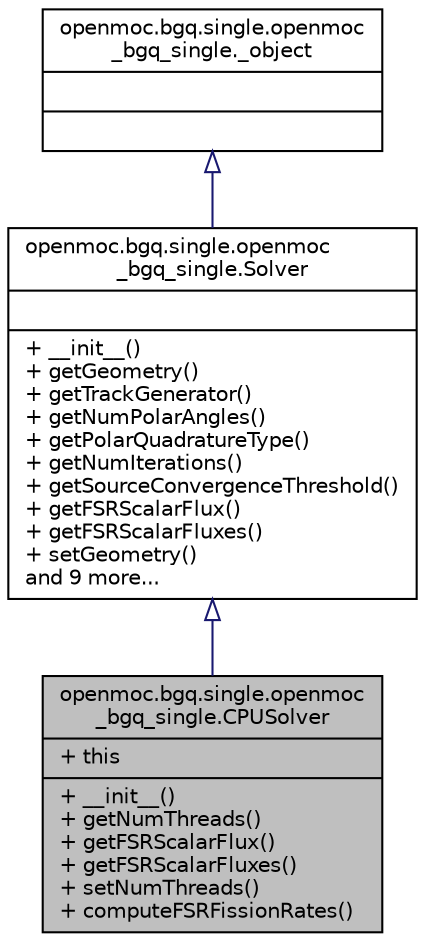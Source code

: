 digraph "openmoc.bgq.single.openmoc_bgq_single.CPUSolver"
{
  edge [fontname="Helvetica",fontsize="10",labelfontname="Helvetica",labelfontsize="10"];
  node [fontname="Helvetica",fontsize="10",shape=record];
  Node1 [label="{openmoc.bgq.single.openmoc\l_bgq_single.CPUSolver\n|+ this\l|+ __init__()\l+ getNumThreads()\l+ getFSRScalarFlux()\l+ getFSRScalarFluxes()\l+ setNumThreads()\l+ computeFSRFissionRates()\l}",height=0.2,width=0.4,color="black", fillcolor="grey75", style="filled" fontcolor="black"];
  Node2 -> Node1 [dir="back",color="midnightblue",fontsize="10",style="solid",arrowtail="onormal",fontname="Helvetica"];
  Node2 [label="{openmoc.bgq.single.openmoc\l_bgq_single.Solver\n||+ __init__()\l+ getGeometry()\l+ getTrackGenerator()\l+ getNumPolarAngles()\l+ getPolarQuadratureType()\l+ getNumIterations()\l+ getSourceConvergenceThreshold()\l+ getFSRScalarFlux()\l+ getFSRScalarFluxes()\l+ setGeometry()\land 9 more...\l}",height=0.2,width=0.4,color="black", fillcolor="white", style="filled",URL="$classopenmoc_1_1bgq_1_1single_1_1openmoc__bgq__single_1_1Solver.html"];
  Node3 -> Node2 [dir="back",color="midnightblue",fontsize="10",style="solid",arrowtail="onormal",fontname="Helvetica"];
  Node3 [label="{openmoc.bgq.single.openmoc\l_bgq_single._object\n||}",height=0.2,width=0.4,color="black", fillcolor="white", style="filled",URL="$classopenmoc_1_1bgq_1_1single_1_1openmoc__bgq__single_1_1__object.html"];
}
